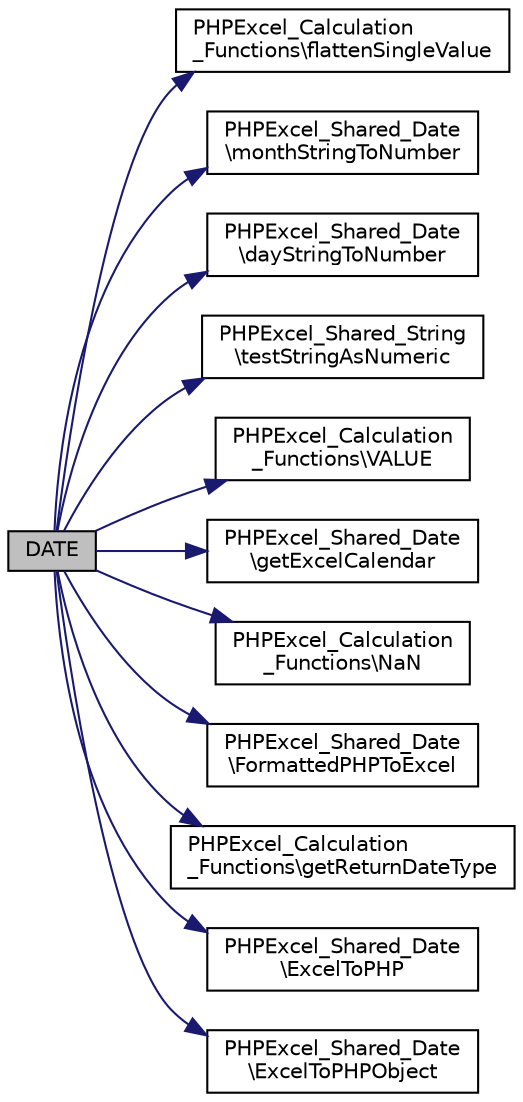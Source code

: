 digraph "DATE"
{
  edge [fontname="Helvetica",fontsize="10",labelfontname="Helvetica",labelfontsize="10"];
  node [fontname="Helvetica",fontsize="10",shape=record];
  rankdir="LR";
  Node0 [label="DATE",height=0.2,width=0.4,color="black", fillcolor="grey75", style="filled", fontcolor="black"];
  Node0 -> Node1 [color="midnightblue",fontsize="10",style="solid",fontname="Helvetica"];
  Node1 [label="PHPExcel_Calculation\l_Functions\\flattenSingleValue",height=0.2,width=0.4,color="black", fillcolor="white", style="filled",URL="$class_p_h_p_excel___calculation___functions.html#acaf2a2e8a02edcc96314474aa06d8550"];
  Node0 -> Node2 [color="midnightblue",fontsize="10",style="solid",fontname="Helvetica"];
  Node2 [label="PHPExcel_Shared_Date\l\\monthStringToNumber",height=0.2,width=0.4,color="black", fillcolor="white", style="filled",URL="$class_p_h_p_excel___shared___date.html#a68705202ddb2d2b6301f900e64bdd5a8"];
  Node0 -> Node3 [color="midnightblue",fontsize="10",style="solid",fontname="Helvetica"];
  Node3 [label="PHPExcel_Shared_Date\l\\dayStringToNumber",height=0.2,width=0.4,color="black", fillcolor="white", style="filled",URL="$class_p_h_p_excel___shared___date.html#abfed762232dc90990dd1685f8f197501"];
  Node0 -> Node4 [color="midnightblue",fontsize="10",style="solid",fontname="Helvetica"];
  Node4 [label="PHPExcel_Shared_String\l\\testStringAsNumeric",height=0.2,width=0.4,color="black", fillcolor="white", style="filled",URL="$class_p_h_p_excel___shared___string.html#a438e2c6b87640e6e83f7ac4daf137bed"];
  Node0 -> Node5 [color="midnightblue",fontsize="10",style="solid",fontname="Helvetica"];
  Node5 [label="PHPExcel_Calculation\l_Functions\\VALUE",height=0.2,width=0.4,color="black", fillcolor="white", style="filled",URL="$class_p_h_p_excel___calculation___functions.html#a2cc495b625ec296fd11527f968a37698"];
  Node0 -> Node6 [color="midnightblue",fontsize="10",style="solid",fontname="Helvetica"];
  Node6 [label="PHPExcel_Shared_Date\l\\getExcelCalendar",height=0.2,width=0.4,color="black", fillcolor="white", style="filled",URL="$class_p_h_p_excel___shared___date.html#a8b37d2968a55a3db9a9c753be754d4ba"];
  Node0 -> Node7 [color="midnightblue",fontsize="10",style="solid",fontname="Helvetica"];
  Node7 [label="PHPExcel_Calculation\l_Functions\\NaN",height=0.2,width=0.4,color="black", fillcolor="white", style="filled",URL="$class_p_h_p_excel___calculation___functions.html#ad35ef66aa71a12a3f978b34c0e595a89"];
  Node0 -> Node8 [color="midnightblue",fontsize="10",style="solid",fontname="Helvetica"];
  Node8 [label="PHPExcel_Shared_Date\l\\FormattedPHPToExcel",height=0.2,width=0.4,color="black", fillcolor="white", style="filled",URL="$class_p_h_p_excel___shared___date.html#aeb2d46bebfaf3257ae36c6799d2c28dd"];
  Node0 -> Node9 [color="midnightblue",fontsize="10",style="solid",fontname="Helvetica"];
  Node9 [label="PHPExcel_Calculation\l_Functions\\getReturnDateType",height=0.2,width=0.4,color="black", fillcolor="white", style="filled",URL="$class_p_h_p_excel___calculation___functions.html#adf6f0cce10c83cf95079483f2090d3cc"];
  Node0 -> Node10 [color="midnightblue",fontsize="10",style="solid",fontname="Helvetica"];
  Node10 [label="PHPExcel_Shared_Date\l\\ExcelToPHP",height=0.2,width=0.4,color="black", fillcolor="white", style="filled",URL="$class_p_h_p_excel___shared___date.html#ab3a3b4e49c69828f06866f2e2fbf0fc9"];
  Node0 -> Node11 [color="midnightblue",fontsize="10",style="solid",fontname="Helvetica"];
  Node11 [label="PHPExcel_Shared_Date\l\\ExcelToPHPObject",height=0.2,width=0.4,color="black", fillcolor="white", style="filled",URL="$class_p_h_p_excel___shared___date.html#add55323c5d87e387d92dd84873cd1995"];
}
